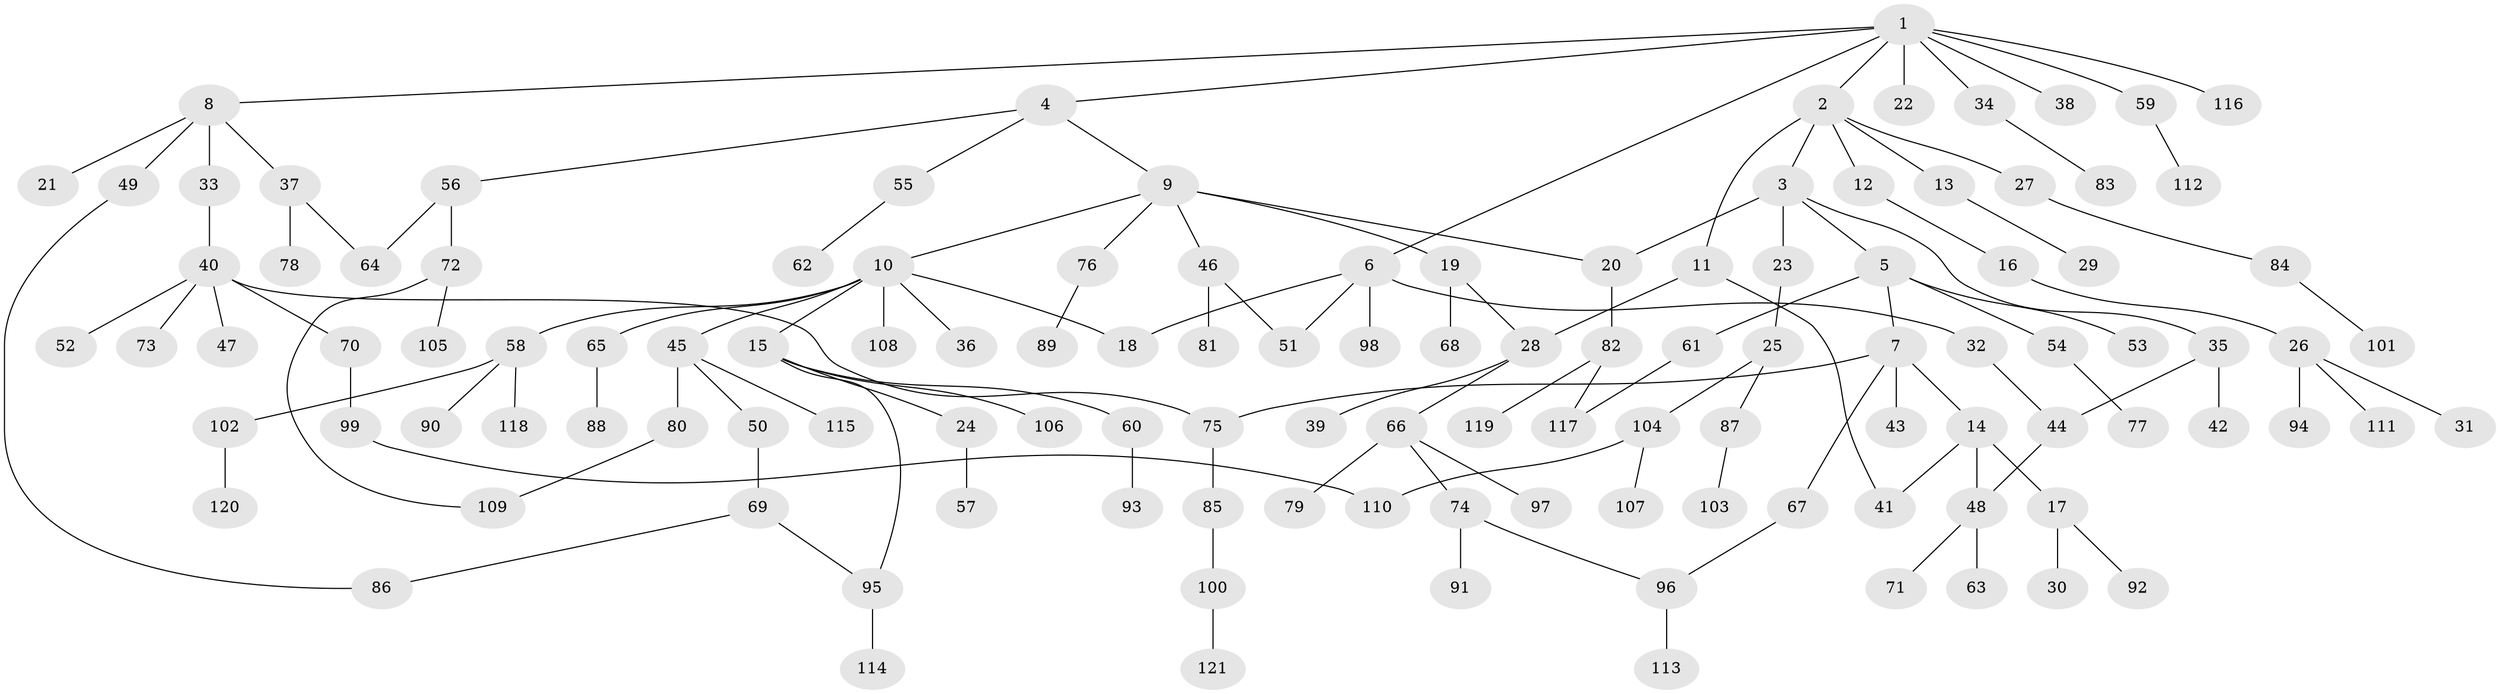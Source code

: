 // Generated by graph-tools (version 1.1) at 2025/34/03/09/25 02:34:27]
// undirected, 121 vertices, 135 edges
graph export_dot {
graph [start="1"]
  node [color=gray90,style=filled];
  1;
  2;
  3;
  4;
  5;
  6;
  7;
  8;
  9;
  10;
  11;
  12;
  13;
  14;
  15;
  16;
  17;
  18;
  19;
  20;
  21;
  22;
  23;
  24;
  25;
  26;
  27;
  28;
  29;
  30;
  31;
  32;
  33;
  34;
  35;
  36;
  37;
  38;
  39;
  40;
  41;
  42;
  43;
  44;
  45;
  46;
  47;
  48;
  49;
  50;
  51;
  52;
  53;
  54;
  55;
  56;
  57;
  58;
  59;
  60;
  61;
  62;
  63;
  64;
  65;
  66;
  67;
  68;
  69;
  70;
  71;
  72;
  73;
  74;
  75;
  76;
  77;
  78;
  79;
  80;
  81;
  82;
  83;
  84;
  85;
  86;
  87;
  88;
  89;
  90;
  91;
  92;
  93;
  94;
  95;
  96;
  97;
  98;
  99;
  100;
  101;
  102;
  103;
  104;
  105;
  106;
  107;
  108;
  109;
  110;
  111;
  112;
  113;
  114;
  115;
  116;
  117;
  118;
  119;
  120;
  121;
  1 -- 2;
  1 -- 4;
  1 -- 6;
  1 -- 8;
  1 -- 22;
  1 -- 34;
  1 -- 38;
  1 -- 59;
  1 -- 116;
  2 -- 3;
  2 -- 11;
  2 -- 12;
  2 -- 13;
  2 -- 27;
  3 -- 5;
  3 -- 20;
  3 -- 23;
  3 -- 35;
  4 -- 9;
  4 -- 55;
  4 -- 56;
  5 -- 7;
  5 -- 53;
  5 -- 54;
  5 -- 61;
  6 -- 18;
  6 -- 32;
  6 -- 51;
  6 -- 98;
  7 -- 14;
  7 -- 43;
  7 -- 67;
  7 -- 75;
  8 -- 21;
  8 -- 33;
  8 -- 37;
  8 -- 49;
  9 -- 10;
  9 -- 19;
  9 -- 46;
  9 -- 76;
  9 -- 20;
  10 -- 15;
  10 -- 36;
  10 -- 45;
  10 -- 58;
  10 -- 65;
  10 -- 108;
  10 -- 18;
  11 -- 41;
  11 -- 28;
  12 -- 16;
  13 -- 29;
  14 -- 17;
  14 -- 41;
  14 -- 48;
  15 -- 24;
  15 -- 60;
  15 -- 95;
  15 -- 106;
  16 -- 26;
  17 -- 30;
  17 -- 92;
  19 -- 28;
  19 -- 68;
  20 -- 82;
  23 -- 25;
  24 -- 57;
  25 -- 87;
  25 -- 104;
  26 -- 31;
  26 -- 94;
  26 -- 111;
  27 -- 84;
  28 -- 39;
  28 -- 66;
  32 -- 44;
  33 -- 40;
  34 -- 83;
  35 -- 42;
  35 -- 44;
  37 -- 64;
  37 -- 78;
  40 -- 47;
  40 -- 52;
  40 -- 70;
  40 -- 73;
  40 -- 75;
  44 -- 48;
  45 -- 50;
  45 -- 80;
  45 -- 115;
  46 -- 81;
  46 -- 51;
  48 -- 63;
  48 -- 71;
  49 -- 86;
  50 -- 69;
  54 -- 77;
  55 -- 62;
  56 -- 72;
  56 -- 64;
  58 -- 90;
  58 -- 102;
  58 -- 118;
  59 -- 112;
  60 -- 93;
  61 -- 117;
  65 -- 88;
  66 -- 74;
  66 -- 79;
  66 -- 97;
  67 -- 96;
  69 -- 86;
  69 -- 95;
  70 -- 99;
  72 -- 105;
  72 -- 109;
  74 -- 91;
  74 -- 96;
  75 -- 85;
  76 -- 89;
  80 -- 109;
  82 -- 117;
  82 -- 119;
  84 -- 101;
  85 -- 100;
  87 -- 103;
  95 -- 114;
  96 -- 113;
  99 -- 110;
  100 -- 121;
  102 -- 120;
  104 -- 107;
  104 -- 110;
}
